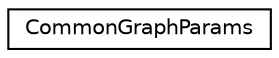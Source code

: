 digraph "Graphical Class Hierarchy"
{
 // LATEX_PDF_SIZE
  edge [fontname="Helvetica",fontsize="10",labelfontname="Helvetica",labelfontsize="10"];
  node [fontname="Helvetica",fontsize="10",shape=record];
  rankdir="LR";
  Node0 [label="CommonGraphParams",height=0.2,width=0.4,color="black", fillcolor="white", style="filled",URL="$structarm__compute_1_1utils_1_1_common_graph_params.xhtml",tooltip="Structure holding all the common graph parameters."];
}
